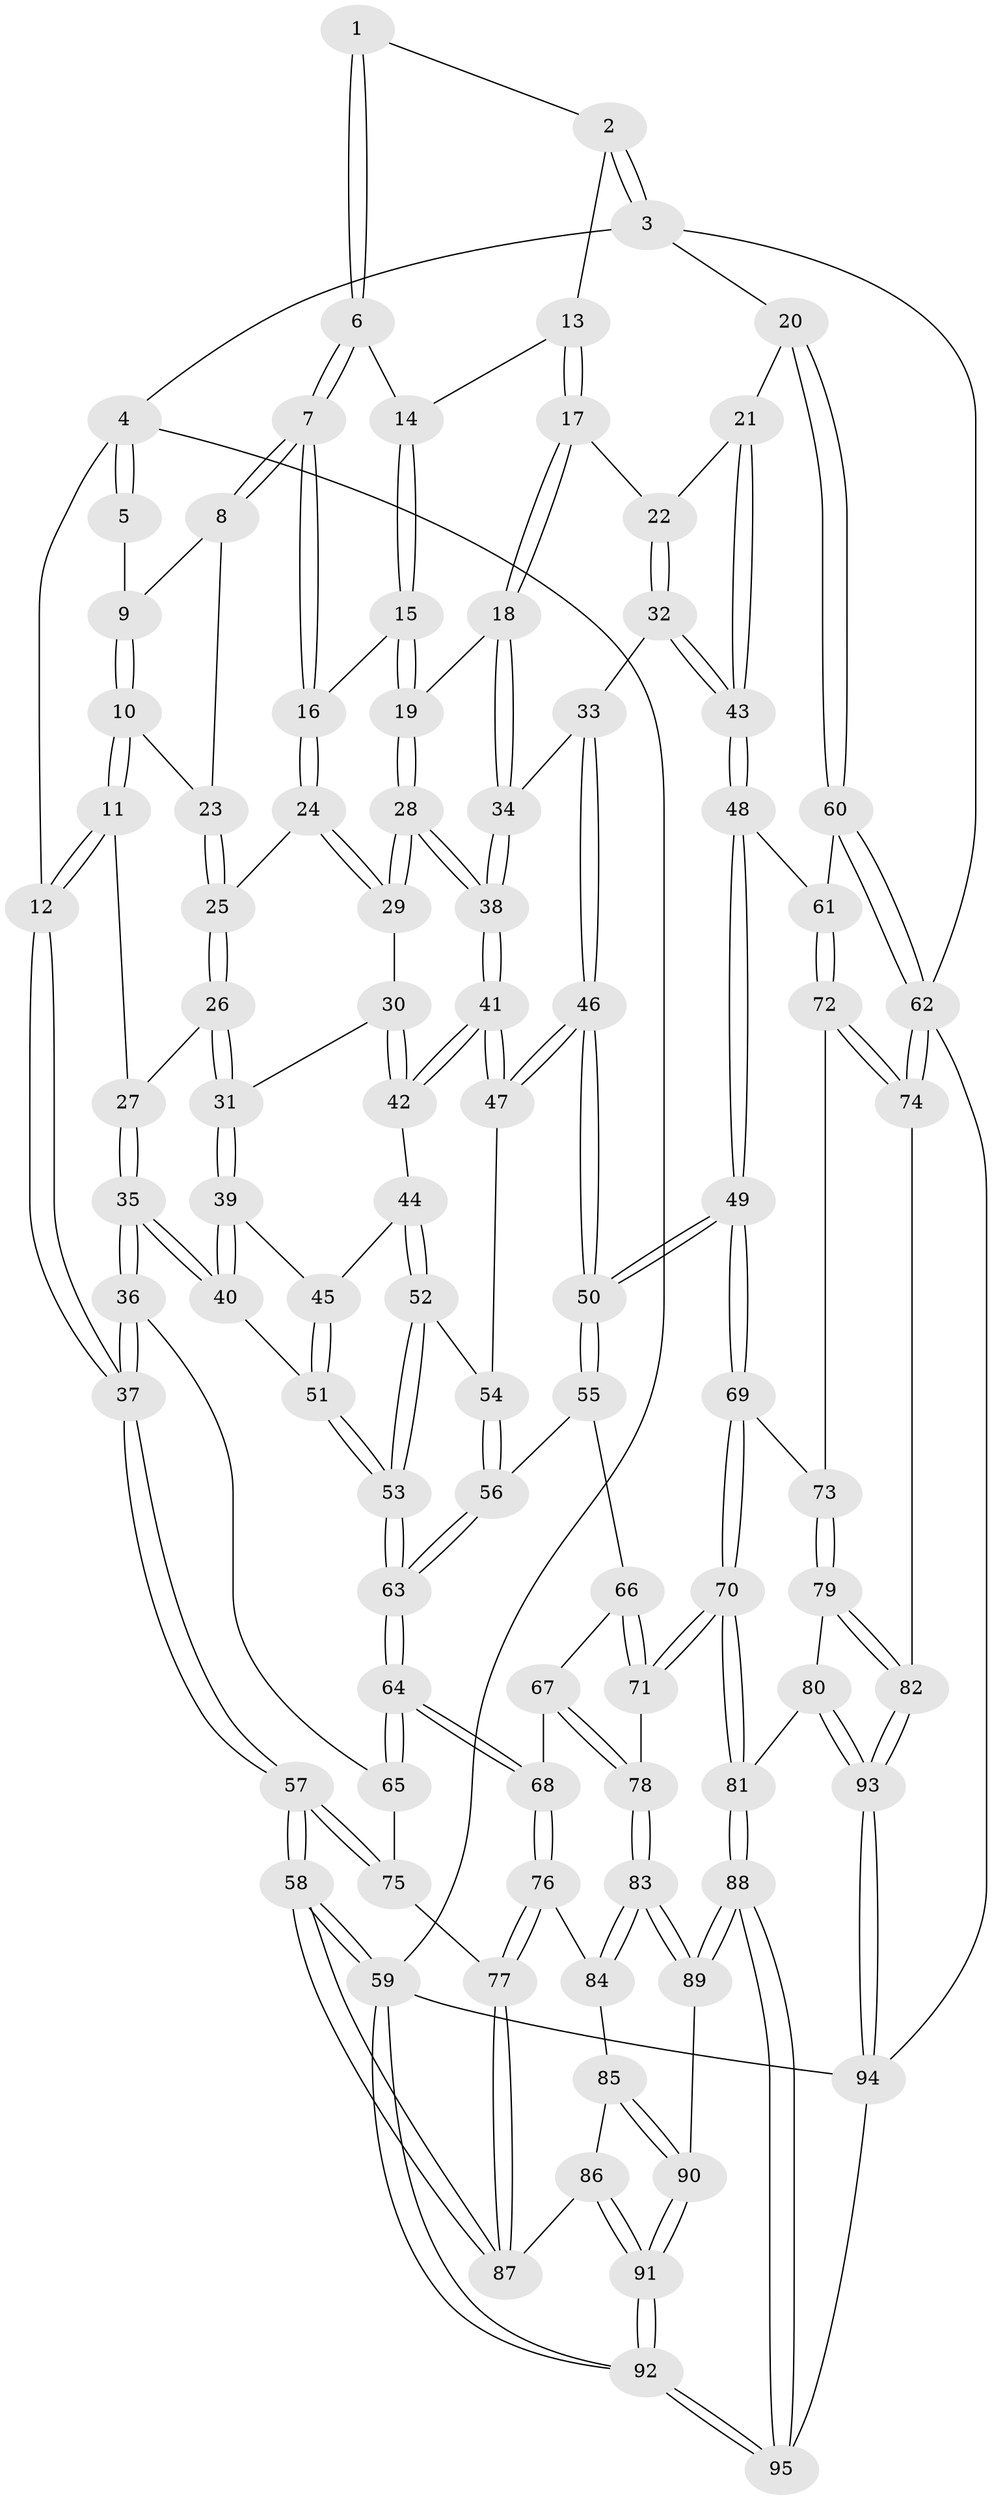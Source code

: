 // Generated by graph-tools (version 1.1) at 2025/17/03/09/25 04:17:18]
// undirected, 95 vertices, 234 edges
graph export_dot {
graph [start="1"]
  node [color=gray90,style=filled];
  1 [pos="+0.4710541273478815+0"];
  2 [pos="+0.7288324441220178+0"];
  3 [pos="+1+0"];
  4 [pos="+0+0"];
  5 [pos="+0.13031286032024714+0"];
  6 [pos="+0.43591782539693213+0.08301574881454135"];
  7 [pos="+0.41145297577707396+0.1119216281803125"];
  8 [pos="+0.3935006444188839+0.10894082562300605"];
  9 [pos="+0.24341588823319485+0.004705633625966108"];
  10 [pos="+0.24708595270793596+0.13638380631875116"];
  11 [pos="+0.15066807001771712+0.2104522383100376"];
  12 [pos="+0+0"];
  13 [pos="+0.5727269936741671+0.12031065172905002"];
  14 [pos="+0.5654513358199752+0.12071197163992585"];
  15 [pos="+0.48065247450597565+0.22426586601027948"];
  16 [pos="+0.41520346069000236+0.17986592412917166"];
  17 [pos="+0.6352871215143937+0.20036960543651802"];
  18 [pos="+0.5504132124036326+0.2718830094368241"];
  19 [pos="+0.508573325609285+0.2646181562224626"];
  20 [pos="+1+0"];
  21 [pos="+0.8865220085199235+0.1410558898658204"];
  22 [pos="+0.7127800339852668+0.20853798816525002"];
  23 [pos="+0.2727151697905853+0.14500906700887"];
  24 [pos="+0.35044535299101276+0.24620297079044098"];
  25 [pos="+0.3335940319304914+0.24704211850270996"];
  26 [pos="+0.2683736426984618+0.2826827373858042"];
  27 [pos="+0.15534368120449982+0.22724524350714842"];
  28 [pos="+0.4480742873976415+0.33159101621636466"];
  29 [pos="+0.3742420204284562+0.28507967277858914"];
  30 [pos="+0.3540141857894303+0.34636287116923015"];
  31 [pos="+0.27111918300818655+0.34860941631587805"];
  32 [pos="+0.6662928422723199+0.3638789332905989"];
  33 [pos="+0.6010533357685602+0.36982055233494104"];
  34 [pos="+0.5755573418552462+0.3309966290098526"];
  35 [pos="+0.06425605055547752+0.4500853284294331"];
  36 [pos="+0+0.4946893193851316"];
  37 [pos="+0+0.5351895420760168"];
  38 [pos="+0.44649783134094334+0.38544105065524514"];
  39 [pos="+0.2690784202755966+0.35563851101831484"];
  40 [pos="+0.1747649709219816+0.462538804805346"];
  41 [pos="+0.44560101429127713+0.39051149186081363"];
  42 [pos="+0.3814448837396122+0.39308882780729454"];
  43 [pos="+0.7479688105780207+0.4332108340585683"];
  44 [pos="+0.3506588815802509+0.4134749750647745"];
  45 [pos="+0.3479261810343304+0.41304710633875097"];
  46 [pos="+0.5615726499038124+0.4356108094472465"];
  47 [pos="+0.45830627485808534+0.4123507064788613"];
  48 [pos="+0.7676615240742026+0.49637969437801555"];
  49 [pos="+0.6446611451170189+0.5716799142169748"];
  50 [pos="+0.5909776745815218+0.5326522409503308"];
  51 [pos="+0.2139989943568503+0.48952382821696877"];
  52 [pos="+0.35828460019186237+0.4830532916774995"];
  53 [pos="+0.3168329257157983+0.5927713410855807"];
  54 [pos="+0.4501021701057331+0.4367616229073754"];
  55 [pos="+0.5178382746059748+0.5441261683537442"];
  56 [pos="+0.45137333070457286+0.5138440262226127"];
  57 [pos="+0+0.6259127236447106"];
  58 [pos="+0+0.738441994754919"];
  59 [pos="+0+1"];
  60 [pos="+1+0.21014641591636224"];
  61 [pos="+0.8374881393869471+0.516659070594381"];
  62 [pos="+1+0.7269244068974782"];
  63 [pos="+0.31723667180661846+0.5935796413676205"];
  64 [pos="+0.3201274879734466+0.621189941197029"];
  65 [pos="+0.25237575159840164+0.6399093329171198"];
  66 [pos="+0.4989252843107192+0.571300930385184"];
  67 [pos="+0.39118847008521257+0.6808264260293043"];
  68 [pos="+0.35248812586516276+0.6760054083301413"];
  69 [pos="+0.6340735851006993+0.6756427335664751"];
  70 [pos="+0.5520955990812486+0.7352112002430116"];
  71 [pos="+0.5399767778048409+0.733039236088935"];
  72 [pos="+0.9077319359840994+0.6565483544968939"];
  73 [pos="+0.7100422403089384+0.7208865320237984"];
  74 [pos="+1+0.7370208349432644"];
  75 [pos="+0.14868036390108358+0.6747007009153324"];
  76 [pos="+0.34511285945286063+0.6938339057338978"];
  77 [pos="+0.20749223972453704+0.7820178416077763"];
  78 [pos="+0.5170601697778041+0.7302750792758171"];
  79 [pos="+0.7378656637685738+0.8022916742282109"];
  80 [pos="+0.6802536560513924+0.8720737217618405"];
  81 [pos="+0.5766465187479863+0.8770788976871586"];
  82 [pos="+0.8853050710381183+0.8705436028288903"];
  83 [pos="+0.4351914084145534+0.8448730252207506"];
  84 [pos="+0.34606546834664104+0.7350149524790154"];
  85 [pos="+0.33623075442140843+0.8008271292476322"];
  86 [pos="+0.2089995556527111+0.8531916190908905"];
  87 [pos="+0.19624008292241804+0.8031980874464971"];
  88 [pos="+0.5161849631932975+0.9951682931147603"];
  89 [pos="+0.4252721340518035+0.9121842315818612"];
  90 [pos="+0.3467174653765336+0.8893411577880845"];
  91 [pos="+0.20958727223811024+0.9717990875417561"];
  92 [pos="+0.03780071355695067+1"];
  93 [pos="+0.8281545878783549+1"];
  94 [pos="+0.8206722643347285+1"];
  95 [pos="+0.533928034208073+1"];
  1 -- 2;
  1 -- 6;
  1 -- 6;
  2 -- 3;
  2 -- 3;
  2 -- 13;
  3 -- 4;
  3 -- 20;
  3 -- 62;
  4 -- 5;
  4 -- 5;
  4 -- 12;
  4 -- 59;
  5 -- 9;
  6 -- 7;
  6 -- 7;
  6 -- 14;
  7 -- 8;
  7 -- 8;
  7 -- 16;
  7 -- 16;
  8 -- 9;
  8 -- 23;
  9 -- 10;
  9 -- 10;
  10 -- 11;
  10 -- 11;
  10 -- 23;
  11 -- 12;
  11 -- 12;
  11 -- 27;
  12 -- 37;
  12 -- 37;
  13 -- 14;
  13 -- 17;
  13 -- 17;
  14 -- 15;
  14 -- 15;
  15 -- 16;
  15 -- 19;
  15 -- 19;
  16 -- 24;
  16 -- 24;
  17 -- 18;
  17 -- 18;
  17 -- 22;
  18 -- 19;
  18 -- 34;
  18 -- 34;
  19 -- 28;
  19 -- 28;
  20 -- 21;
  20 -- 60;
  20 -- 60;
  21 -- 22;
  21 -- 43;
  21 -- 43;
  22 -- 32;
  22 -- 32;
  23 -- 25;
  23 -- 25;
  24 -- 25;
  24 -- 29;
  24 -- 29;
  25 -- 26;
  25 -- 26;
  26 -- 27;
  26 -- 31;
  26 -- 31;
  27 -- 35;
  27 -- 35;
  28 -- 29;
  28 -- 29;
  28 -- 38;
  28 -- 38;
  29 -- 30;
  30 -- 31;
  30 -- 42;
  30 -- 42;
  31 -- 39;
  31 -- 39;
  32 -- 33;
  32 -- 43;
  32 -- 43;
  33 -- 34;
  33 -- 46;
  33 -- 46;
  34 -- 38;
  34 -- 38;
  35 -- 36;
  35 -- 36;
  35 -- 40;
  35 -- 40;
  36 -- 37;
  36 -- 37;
  36 -- 65;
  37 -- 57;
  37 -- 57;
  38 -- 41;
  38 -- 41;
  39 -- 40;
  39 -- 40;
  39 -- 45;
  40 -- 51;
  41 -- 42;
  41 -- 42;
  41 -- 47;
  41 -- 47;
  42 -- 44;
  43 -- 48;
  43 -- 48;
  44 -- 45;
  44 -- 52;
  44 -- 52;
  45 -- 51;
  45 -- 51;
  46 -- 47;
  46 -- 47;
  46 -- 50;
  46 -- 50;
  47 -- 54;
  48 -- 49;
  48 -- 49;
  48 -- 61;
  49 -- 50;
  49 -- 50;
  49 -- 69;
  49 -- 69;
  50 -- 55;
  50 -- 55;
  51 -- 53;
  51 -- 53;
  52 -- 53;
  52 -- 53;
  52 -- 54;
  53 -- 63;
  53 -- 63;
  54 -- 56;
  54 -- 56;
  55 -- 56;
  55 -- 66;
  56 -- 63;
  56 -- 63;
  57 -- 58;
  57 -- 58;
  57 -- 75;
  57 -- 75;
  58 -- 59;
  58 -- 59;
  58 -- 87;
  58 -- 87;
  59 -- 92;
  59 -- 92;
  59 -- 94;
  60 -- 61;
  60 -- 62;
  60 -- 62;
  61 -- 72;
  61 -- 72;
  62 -- 74;
  62 -- 74;
  62 -- 94;
  63 -- 64;
  63 -- 64;
  64 -- 65;
  64 -- 65;
  64 -- 68;
  64 -- 68;
  65 -- 75;
  66 -- 67;
  66 -- 71;
  66 -- 71;
  67 -- 68;
  67 -- 78;
  67 -- 78;
  68 -- 76;
  68 -- 76;
  69 -- 70;
  69 -- 70;
  69 -- 73;
  70 -- 71;
  70 -- 71;
  70 -- 81;
  70 -- 81;
  71 -- 78;
  72 -- 73;
  72 -- 74;
  72 -- 74;
  73 -- 79;
  73 -- 79;
  74 -- 82;
  75 -- 77;
  76 -- 77;
  76 -- 77;
  76 -- 84;
  77 -- 87;
  77 -- 87;
  78 -- 83;
  78 -- 83;
  79 -- 80;
  79 -- 82;
  79 -- 82;
  80 -- 81;
  80 -- 93;
  80 -- 93;
  81 -- 88;
  81 -- 88;
  82 -- 93;
  82 -- 93;
  83 -- 84;
  83 -- 84;
  83 -- 89;
  83 -- 89;
  84 -- 85;
  85 -- 86;
  85 -- 90;
  85 -- 90;
  86 -- 87;
  86 -- 91;
  86 -- 91;
  88 -- 89;
  88 -- 89;
  88 -- 95;
  88 -- 95;
  89 -- 90;
  90 -- 91;
  90 -- 91;
  91 -- 92;
  91 -- 92;
  92 -- 95;
  92 -- 95;
  93 -- 94;
  93 -- 94;
  94 -- 95;
}

